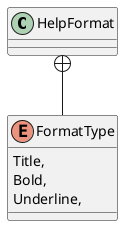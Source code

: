 @startuml
class HelpFormat {
}
enum FormatType {
    Title,
    Bold,
    Underline,
}
HelpFormat +-- FormatType
@enduml
